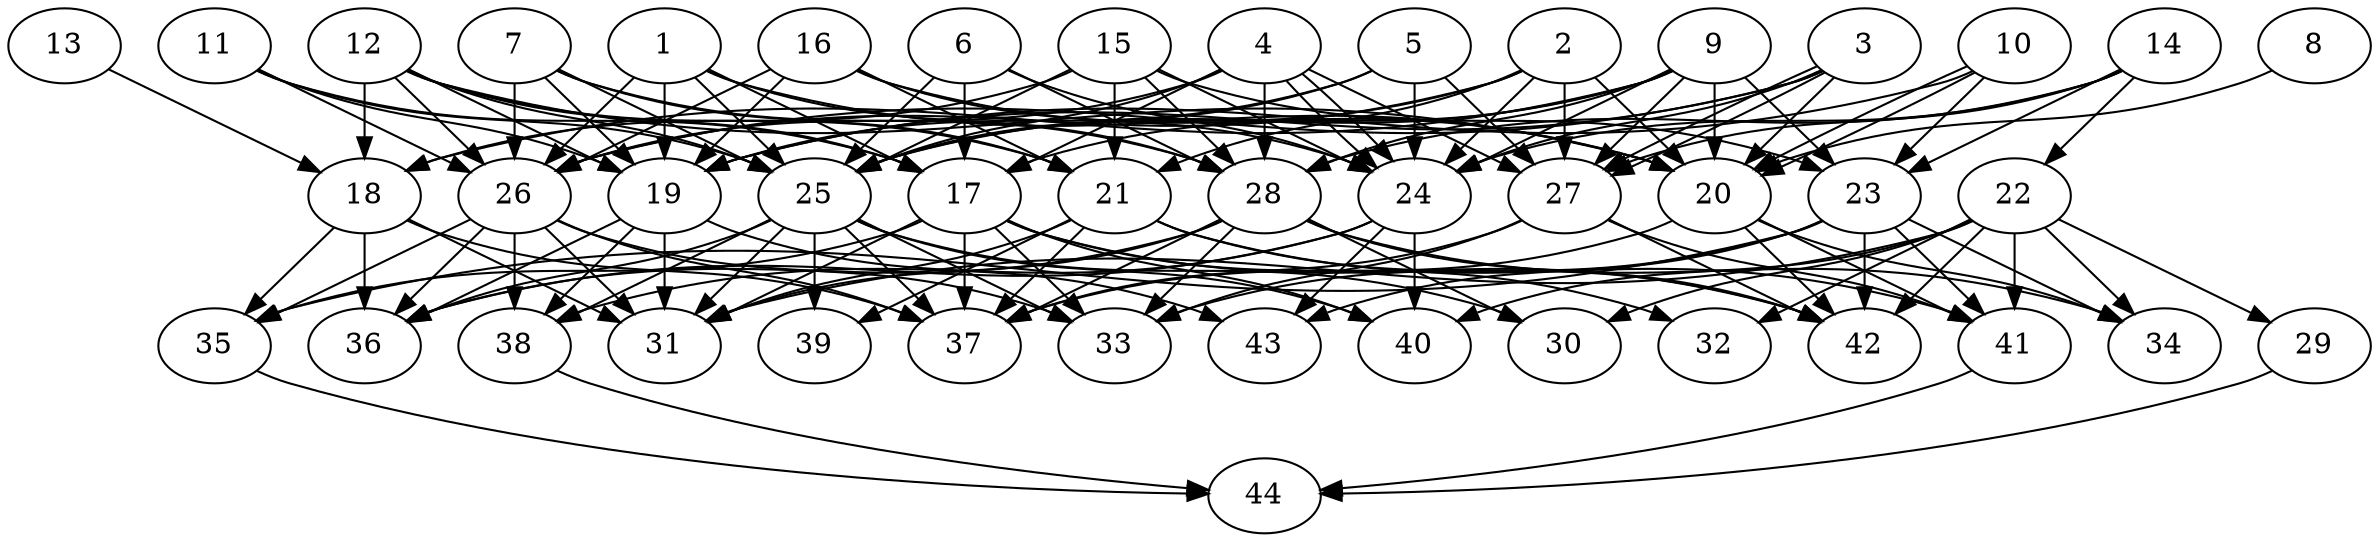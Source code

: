 // DAG (tier=3-complex, mode=compute, n=44, ccr=0.456, fat=0.710, density=0.685, regular=0.364, jump=0.278, mindata=1048576, maxdata=16777216)
// DAG automatically generated by daggen at Sun Aug 24 16:33:34 2025
// /home/ermia/Project/Environments/daggen/bin/daggen --dot --ccr 0.456 --fat 0.710 --regular 0.364 --density 0.685 --jump 0.278 --mindata 1048576 --maxdata 16777216 -n 44 
digraph G {
  1 [size="3209516832939573248000", alpha="0.14", expect_size="1604758416469786624000"]
  1 -> 17 [size ="1740669924147200"]
  1 -> 19 [size ="1740669924147200"]
  1 -> 20 [size ="1740669924147200"]
  1 -> 25 [size ="1740669924147200"]
  1 -> 26 [size ="1740669924147200"]
  1 -> 28 [size ="1740669924147200"]
  2 [size="1662028867018933248", alpha="0.04", expect_size="831014433509466624"]
  2 -> 20 [size ="1369026068480000"]
  2 -> 21 [size ="1369026068480000"]
  2 -> 24 [size ="1369026068480000"]
  2 -> 25 [size ="1369026068480000"]
  2 -> 26 [size ="1369026068480000"]
  2 -> 27 [size ="1369026068480000"]
  3 [size="64603625841584184", alpha="0.14", expect_size="32301812920792092"]
  3 -> 19 [size ="64504444485632"]
  3 -> 20 [size ="64504444485632"]
  3 -> 24 [size ="64504444485632"]
  3 -> 26 [size ="64504444485632"]
  3 -> 27 [size ="64504444485632"]
  3 -> 27 [size ="64504444485632"]
  4 [size="439507714445903232", alpha="0.16", expect_size="219753857222951616"]
  4 -> 17 [size ="237685578924032"]
  4 -> 24 [size ="237685578924032"]
  4 -> 24 [size ="237685578924032"]
  4 -> 25 [size ="237685578924032"]
  4 -> 26 [size ="237685578924032"]
  4 -> 27 [size ="237685578924032"]
  4 -> 28 [size ="237685578924032"]
  5 [size="4131491459431923712000", alpha="0.12", expect_size="2065745729715961856000"]
  5 -> 19 [size ="2059813466931200"]
  5 -> 24 [size ="2059813466931200"]
  5 -> 25 [size ="2059813466931200"]
  5 -> 27 [size ="2059813466931200"]
  6 [size="4163756132063269", alpha="0.06", expect_size="2081878066031634"]
  6 -> 17 [size ="368625978441728"]
  6 -> 24 [size ="368625978441728"]
  6 -> 25 [size ="368625978441728"]
  6 -> 28 [size ="368625978441728"]
  7 [size="76098447201788400", alpha="0.10", expect_size="38049223600894200"]
  7 -> 19 [size ="1814667840192512"]
  7 -> 21 [size ="1814667840192512"]
  7 -> 25 [size ="1814667840192512"]
  7 -> 26 [size ="1814667840192512"]
  7 -> 28 [size ="1814667840192512"]
  8 [size="9986501140296608", alpha="0.18", expect_size="4993250570148304"]
  8 -> 20 [size ="10372882890752"]
  9 [size="1824979416187504951296", alpha="0.10", expect_size="912489708093752475648"]
  9 -> 17 [size ="1194708537704448"]
  9 -> 18 [size ="1194708537704448"]
  9 -> 20 [size ="1194708537704448"]
  9 -> 23 [size ="1194708537704448"]
  9 -> 24 [size ="1194708537704448"]
  9 -> 25 [size ="1194708537704448"]
  9 -> 27 [size ="1194708537704448"]
  9 -> 28 [size ="1194708537704448"]
  10 [size="52454441417111800", alpha="0.16", expect_size="26227220708555900"]
  10 -> 19 [size ="1164469015150592"]
  10 -> 20 [size ="1164469015150592"]
  10 -> 20 [size ="1164469015150592"]
  10 -> 23 [size ="1164469015150592"]
  11 [size="3433934507967264768", alpha="0.04", expect_size="1716967253983632384"]
  11 -> 17 [size ="1988925568581632"]
  11 -> 19 [size ="1988925568581632"]
  11 -> 25 [size ="1988925568581632"]
  11 -> 26 [size ="1988925568581632"]
  12 [size="1230260784245244", alpha="0.01", expect_size="615130392122622"]
  12 -> 17 [size ="52849069260800"]
  12 -> 18 [size ="52849069260800"]
  12 -> 19 [size ="52849069260800"]
  12 -> 20 [size ="52849069260800"]
  12 -> 21 [size ="52849069260800"]
  12 -> 25 [size ="52849069260800"]
  12 -> 26 [size ="52849069260800"]
  13 [size="196037078014972919808", alpha="0.13", expect_size="98018539007486459904"]
  13 -> 18 [size ="269969975672832"]
  14 [size="304228083968631635968", alpha="0.05", expect_size="152114041984315817984"]
  14 -> 22 [size ="361873006395392"]
  14 -> 23 [size ="361873006395392"]
  14 -> 24 [size ="361873006395392"]
  14 -> 27 [size ="361873006395392"]
  14 -> 28 [size ="361873006395392"]
  15 [size="2722333819829194752", alpha="0.14", expect_size="1361166909914597376"]
  15 -> 18 [size ="1221486090125312"]
  15 -> 21 [size ="1221486090125312"]
  15 -> 23 [size ="1221486090125312"]
  15 -> 24 [size ="1221486090125312"]
  15 -> 25 [size ="1221486090125312"]
  15 -> 28 [size ="1221486090125312"]
  16 [size="4541413722516359217152", alpha="0.14", expect_size="2270706861258179608576"]
  16 -> 19 [size ="2193902715011072"]
  16 -> 20 [size ="2193902715011072"]
  16 -> 21 [size ="2193902715011072"]
  16 -> 24 [size ="2193902715011072"]
  16 -> 26 [size ="2193902715011072"]
  17 [size="490138616890162176", alpha="0.03", expect_size="245069308445081088"]
  17 -> 31 [size ="561439139954688"]
  17 -> 32 [size ="561439139954688"]
  17 -> 33 [size ="561439139954688"]
  17 -> 35 [size ="561439139954688"]
  17 -> 37 [size ="561439139954688"]
  17 -> 40 [size ="561439139954688"]
  17 -> 42 [size ="561439139954688"]
  18 [size="92878483907019856", alpha="0.16", expect_size="46439241953509928"]
  18 -> 31 [size ="1690526105468928"]
  18 -> 35 [size ="1690526105468928"]
  18 -> 36 [size ="1690526105468928"]
  18 -> 37 [size ="1690526105468928"]
  19 [size="532755216900445184", alpha="0.09", expect_size="266377608450222592"]
  19 -> 31 [size ="327365502697472"]
  19 -> 36 [size ="327365502697472"]
  19 -> 38 [size ="327365502697472"]
  19 -> 43 [size ="327365502697472"]
  20 [size="2300704068268365709312", alpha="0.02", expect_size="1150352034134182854656"]
  20 -> 34 [size ="1394217385459712"]
  20 -> 37 [size ="1394217385459712"]
  20 -> 41 [size ="1394217385459712"]
  20 -> 42 [size ="1394217385459712"]
  21 [size="227320524349374464000", alpha="0.14", expect_size="113660262174687232000"]
  21 -> 31 [size ="297976777932800"]
  21 -> 37 [size ="297976777932800"]
  21 -> 39 [size ="297976777932800"]
  21 -> 41 [size ="297976777932800"]
  21 -> 42 [size ="297976777932800"]
  22 [size="8640691559499472", alpha="0.19", expect_size="4320345779749736"]
  22 -> 29 [size ="178972302245888"]
  22 -> 30 [size ="178972302245888"]
  22 -> 31 [size ="178972302245888"]
  22 -> 32 [size ="178972302245888"]
  22 -> 34 [size ="178972302245888"]
  22 -> 40 [size ="178972302245888"]
  22 -> 41 [size ="178972302245888"]
  22 -> 42 [size ="178972302245888"]
  23 [size="451356042716516450304", alpha="0.08", expect_size="225678021358258225152"]
  23 -> 33 [size ="470727417397248"]
  23 -> 34 [size ="470727417397248"]
  23 -> 35 [size ="470727417397248"]
  23 -> 41 [size ="470727417397248"]
  23 -> 42 [size ="470727417397248"]
  23 -> 43 [size ="470727417397248"]
  24 [size="1562112031448375040", alpha="0.05", expect_size="781056015724187520"]
  24 -> 36 [size ="1396164691755008"]
  24 -> 38 [size ="1396164691755008"]
  24 -> 40 [size ="1396164691755008"]
  24 -> 43 [size ="1396164691755008"]
  25 [size="627949770225087488", alpha="0.07", expect_size="313974885112543744"]
  25 -> 30 [size ="581796806787072"]
  25 -> 31 [size ="581796806787072"]
  25 -> 33 [size ="581796806787072"]
  25 -> 36 [size ="581796806787072"]
  25 -> 37 [size ="581796806787072"]
  25 -> 38 [size ="581796806787072"]
  25 -> 39 [size ="581796806787072"]
  25 -> 40 [size ="581796806787072"]
  26 [size="81968599946823424", alpha="0.09", expect_size="40984299973411712"]
  26 -> 31 [size ="64504444485632"]
  26 -> 33 [size ="64504444485632"]
  26 -> 35 [size ="64504444485632"]
  26 -> 36 [size ="64504444485632"]
  26 -> 37 [size ="64504444485632"]
  26 -> 38 [size ="64504444485632"]
  27 [size="3366410497190468255744", alpha="0.13", expect_size="1683205248595234127872"]
  27 -> 33 [size ="1796944657645568"]
  27 -> 37 [size ="1796944657645568"]
  27 -> 41 [size ="1796944657645568"]
  27 -> 42 [size ="1796944657645568"]
  28 [size="123242455670371232", alpha="0.10", expect_size="61621227835185616"]
  28 -> 30 [size ="97200612835328"]
  28 -> 31 [size ="97200612835328"]
  28 -> 33 [size ="97200612835328"]
  28 -> 34 [size ="97200612835328"]
  28 -> 36 [size ="97200612835328"]
  28 -> 37 [size ="97200612835328"]
  28 -> 42 [size ="97200612835328"]
  29 [size="704870150540523208704", alpha="0.15", expect_size="352435075270261604352"]
  29 -> 44 [size ="633620762984448"]
  30 [size="70906948771498688512", alpha="0.12", expect_size="35453474385749344256"]
  31 [size="1930085883741878784", alpha="0.11", expect_size="965042941870939392"]
  32 [size="710717730024798720", alpha="0.02", expect_size="355358865012399360"]
  33 [size="388483986714401216", alpha="0.10", expect_size="194241993357200608"]
  34 [size="1100045665556846608384", alpha="0.10", expect_size="550022832778423304192"]
  35 [size="1854034650331455946752", alpha="0.17", expect_size="927017325165727973376"]
  35 -> 44 [size ="1207355647721472"]
  36 [size="10630748780506700", alpha="0.15", expect_size="5315374390253350"]
  37 [size="274021099201173127168", alpha="0.11", expect_size="137010549600586563584"]
  38 [size="690389694081877504", alpha="0.08", expect_size="345194847040938752"]
  38 -> 44 [size ="873093065080832"]
  39 [size="801694666916313956352", alpha="0.03", expect_size="400847333458156978176"]
  40 [size="637501979168257408", alpha="0.14", expect_size="318750989584128704"]
  41 [size="99414282173503904", alpha="0.11", expect_size="49707141086751952"]
  41 -> 44 [size ="2013543155105792"]
  42 [size="5756496707550115", alpha="0.01", expect_size="2878248353775057"]
  43 [size="10420113182596005888", alpha="0.06", expect_size="5210056591298002944"]
  44 [size="10675484116233018", alpha="0.07", expect_size="5337742058116509"]
}